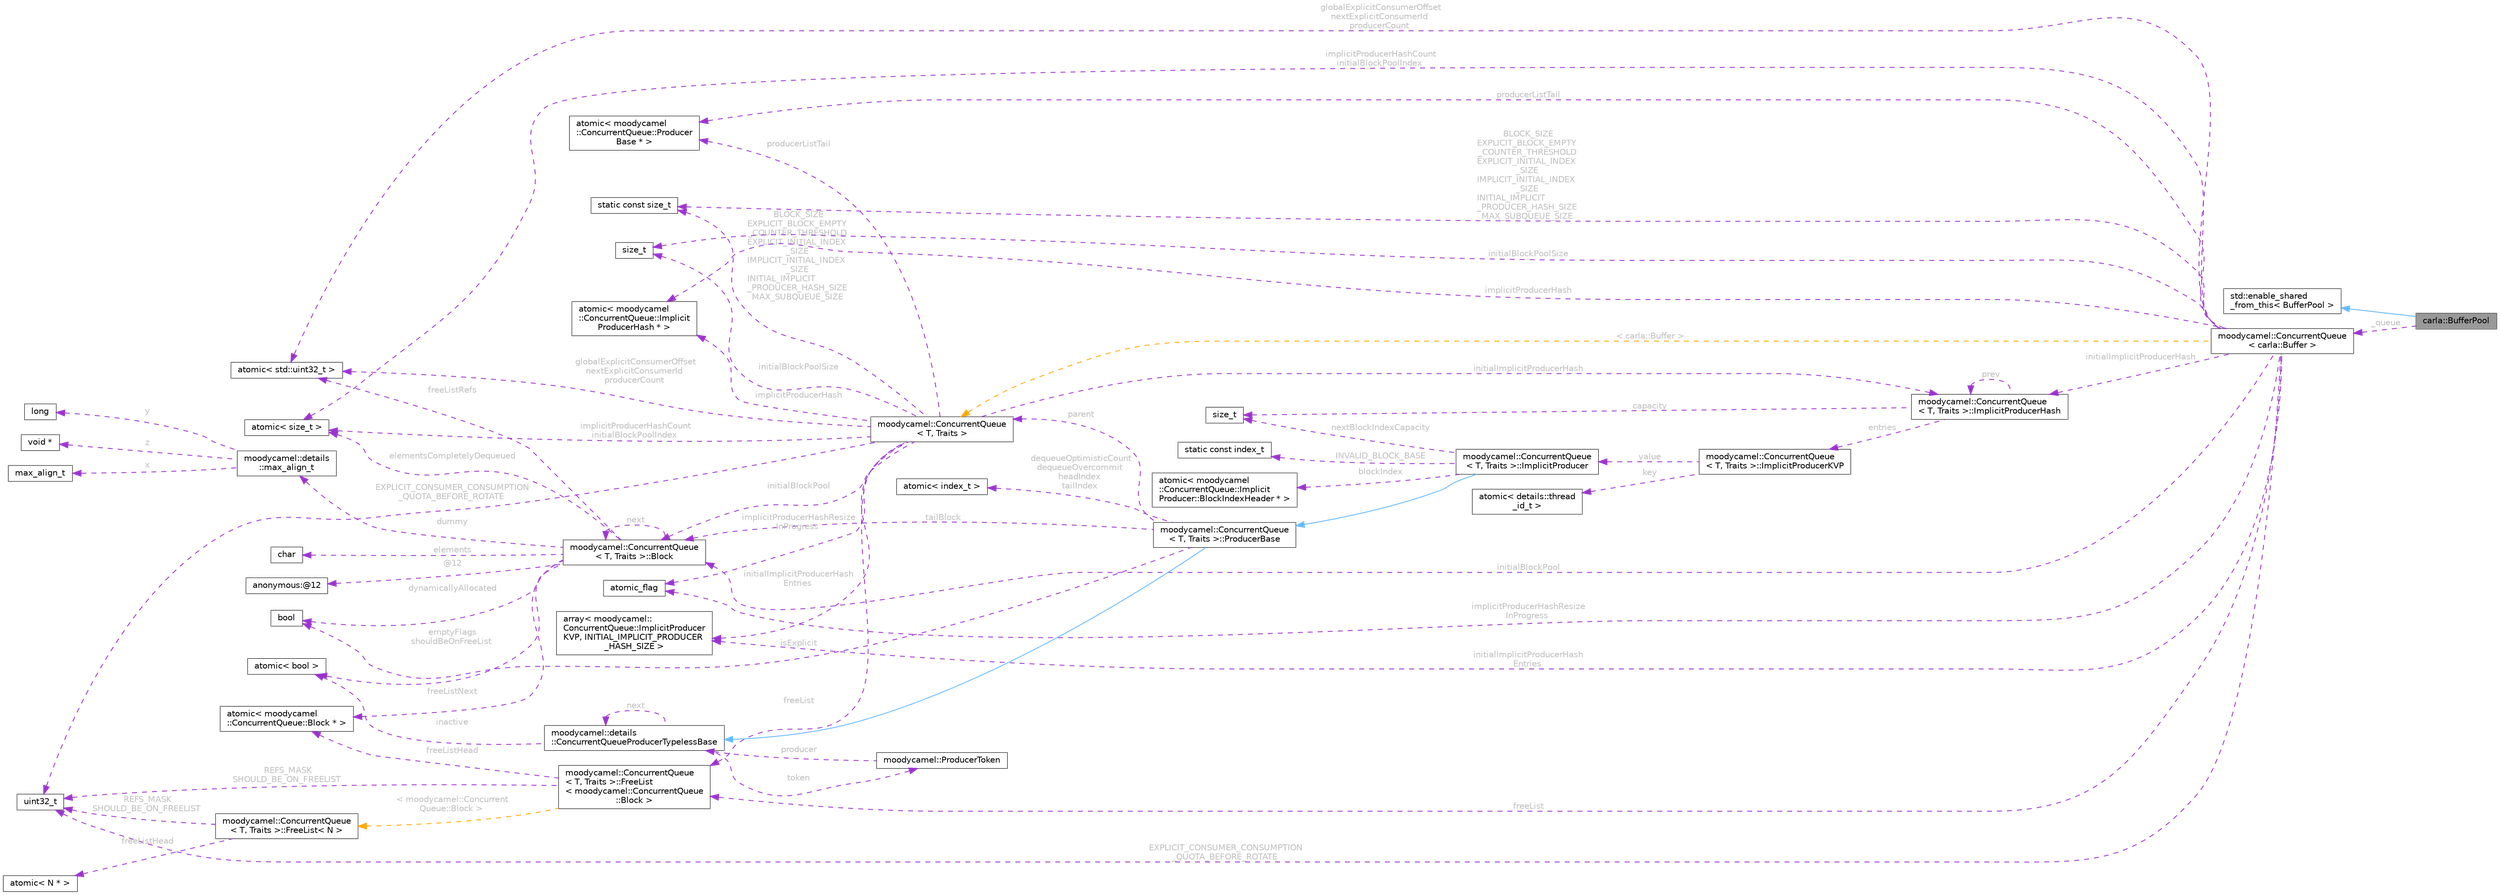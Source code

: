 digraph "carla::BufferPool"
{
 // INTERACTIVE_SVG=YES
 // LATEX_PDF_SIZE
  bgcolor="transparent";
  edge [fontname=Helvetica,fontsize=10,labelfontname=Helvetica,labelfontsize=10];
  node [fontname=Helvetica,fontsize=10,shape=box,height=0.2,width=0.4];
  rankdir="LR";
  Node1 [id="Node000001",label="carla::BufferPool",height=0.2,width=0.4,color="gray40", fillcolor="grey60", style="filled", fontcolor="black",tooltip="一个缓冲区池。 从这个池中弹出的缓冲区在销毁时会自动返回到池中， 这样分配的内存可以被重用。"];
  Node2 -> Node1 [id="edge1_Node000001_Node000002",dir="back",color="steelblue1",style="solid",tooltip=" "];
  Node2 [id="Node000002",label="std::enable_shared\l_from_this\< BufferPool \>",height=0.2,width=0.4,color="gray40", fillcolor="white", style="filled",tooltip=" "];
  Node3 -> Node1 [id="edge2_Node000001_Node000003",dir="back",color="darkorchid3",style="dashed",tooltip=" ",label=" _queue",fontcolor="grey" ];
  Node3 [id="Node000003",label="moodycamel::ConcurrentQueue\l\< carla::Buffer \>",height=0.2,width=0.4,color="gray40", fillcolor="white", style="filled",URL="$d8/dc8/classmoodycamel_1_1ConcurrentQueue.html",tooltip=" "];
  Node4 -> Node3 [id="edge3_Node000003_Node000004",dir="back",color="darkorchid3",style="dashed",tooltip=" ",label=" BLOCK_SIZE\nEXPLICIT_BLOCK_EMPTY\l_COUNTER_THRESHOLD\nEXPLICIT_INITIAL_INDEX\l_SIZE\nIMPLICIT_INITIAL_INDEX\l_SIZE\nINITIAL_IMPLICIT\l_PRODUCER_HASH_SIZE\nMAX_SUBQUEUE_SIZE",fontcolor="grey" ];
  Node4 [id="Node000004",label="static const size_t",height=0.2,width=0.4,color="gray40", fillcolor="white", style="filled",tooltip=" "];
  Node5 -> Node3 [id="edge4_Node000003_Node000005",dir="back",color="darkorchid3",style="dashed",tooltip=" ",label=" EXPLICIT_CONSUMER_CONSUMPTION\l_QUOTA_BEFORE_ROTATE",fontcolor="grey" ];
  Node5 [id="Node000005",label="uint32_t",height=0.2,width=0.4,color="gray40", fillcolor="white", style="filled",tooltip=" "];
  Node6 -> Node3 [id="edge5_Node000003_Node000006",dir="back",color="darkorchid3",style="dashed",tooltip=" ",label=" producerListTail",fontcolor="grey" ];
  Node6 [id="Node000006",label="atomic\< moodycamel\l::ConcurrentQueue::Producer\lBase * \>",height=0.2,width=0.4,color="gray40", fillcolor="white", style="filled",tooltip=" "];
  Node7 -> Node3 [id="edge6_Node000003_Node000007",dir="back",color="darkorchid3",style="dashed",tooltip=" ",label=" globalExplicitConsumerOffset\nnextExplicitConsumerId\nproducerCount",fontcolor="grey" ];
  Node7 [id="Node000007",label="atomic\< std::uint32_t \>",height=0.2,width=0.4,color="gray40", fillcolor="white", style="filled",tooltip=" "];
  Node8 -> Node3 [id="edge7_Node000003_Node000008",dir="back",color="darkorchid3",style="dashed",tooltip=" ",label=" implicitProducerHashCount\ninitialBlockPoolIndex",fontcolor="grey" ];
  Node8 [id="Node000008",label="atomic\< size_t \>",height=0.2,width=0.4,color="gray40", fillcolor="white", style="filled",tooltip=" "];
  Node9 -> Node3 [id="edge8_Node000003_Node000009",dir="back",color="darkorchid3",style="dashed",tooltip=" ",label=" initialBlockPool",fontcolor="grey" ];
  Node9 [id="Node000009",label="moodycamel::ConcurrentQueue\l\< T, Traits \>::Block",height=0.2,width=0.4,color="gray40", fillcolor="white", style="filled",URL="$dc/dde/structmoodycamel_1_1ConcurrentQueue_1_1Block.html",tooltip=" "];
  Node10 -> Node9 [id="edge9_Node000009_Node000010",dir="back",color="darkorchid3",style="dashed",tooltip=" ",label=" elements",fontcolor="grey" ];
  Node10 [id="Node000010",label="char",height=0.2,width=0.4,color="gray40", fillcolor="white", style="filled",tooltip=" "];
  Node11 -> Node9 [id="edge10_Node000009_Node000011",dir="back",color="darkorchid3",style="dashed",tooltip=" ",label=" dummy",fontcolor="grey" ];
  Node11 [id="Node000011",label="moodycamel::details\l::max_align_t",height=0.2,width=0.4,color="gray40", fillcolor="white", style="filled",URL="$d9/d3b/unionmoodycamel_1_1details_1_1max__align__t.html",tooltip=" "];
  Node12 -> Node11 [id="edge11_Node000011_Node000012",dir="back",color="darkorchid3",style="dashed",tooltip=" ",label=" x",fontcolor="grey" ];
  Node12 [id="Node000012",label="max_align_t",height=0.2,width=0.4,color="gray40", fillcolor="white", style="filled",tooltip=" "];
  Node13 -> Node11 [id="edge12_Node000011_Node000013",dir="back",color="darkorchid3",style="dashed",tooltip=" ",label=" y",fontcolor="grey" ];
  Node13 [id="Node000013",label="long",height=0.2,width=0.4,color="gray40", fillcolor="white", style="filled",tooltip=" "];
  Node14 -> Node11 [id="edge13_Node000011_Node000014",dir="back",color="darkorchid3",style="dashed",tooltip=" ",label=" z",fontcolor="grey" ];
  Node14 [id="Node000014",label="void *",height=0.2,width=0.4,color="gray40", fillcolor="white", style="filled",tooltip=" "];
  Node15 -> Node9 [id="edge14_Node000009_Node000015",dir="back",color="darkorchid3",style="dashed",tooltip=" ",label=" @12",fontcolor="grey" ];
  Node15 [id="Node000015",label="anonymous:@12",height=0.2,width=0.4,color="gray40", fillcolor="white", style="filled",tooltip=" "];
  Node9 -> Node9 [id="edge15_Node000009_Node000009",dir="back",color="darkorchid3",style="dashed",tooltip=" ",label=" next",fontcolor="grey" ];
  Node8 -> Node9 [id="edge16_Node000009_Node000008",dir="back",color="darkorchid3",style="dashed",tooltip=" ",label=" elementsCompletelyDequeued",fontcolor="grey" ];
  Node16 -> Node9 [id="edge17_Node000009_Node000016",dir="back",color="darkorchid3",style="dashed",tooltip=" ",label=" emptyFlags\nshouldBeOnFreeList",fontcolor="grey" ];
  Node16 [id="Node000016",label="atomic\< bool \>",height=0.2,width=0.4,color="gray40", fillcolor="white", style="filled",tooltip=" "];
  Node7 -> Node9 [id="edge18_Node000009_Node000007",dir="back",color="darkorchid3",style="dashed",tooltip=" ",label=" freeListRefs",fontcolor="grey" ];
  Node17 -> Node9 [id="edge19_Node000009_Node000017",dir="back",color="darkorchid3",style="dashed",tooltip=" ",label=" freeListNext",fontcolor="grey" ];
  Node17 [id="Node000017",label="atomic\< moodycamel\l::ConcurrentQueue::Block * \>",height=0.2,width=0.4,color="gray40", fillcolor="white", style="filled",tooltip=" "];
  Node18 -> Node9 [id="edge20_Node000009_Node000018",dir="back",color="darkorchid3",style="dashed",tooltip=" ",label=" dynamicallyAllocated",fontcolor="grey" ];
  Node18 [id="Node000018",label="bool",height=0.2,width=0.4,color="gray40", fillcolor="white", style="filled",tooltip=" "];
  Node19 -> Node3 [id="edge21_Node000003_Node000019",dir="back",color="darkorchid3",style="dashed",tooltip=" ",label=" initialBlockPoolSize",fontcolor="grey" ];
  Node19 [id="Node000019",label="size_t",height=0.2,width=0.4,color="gray40", fillcolor="white", style="filled",tooltip=" "];
  Node20 -> Node3 [id="edge22_Node000003_Node000020",dir="back",color="darkorchid3",style="dashed",tooltip=" ",label=" freeList",fontcolor="grey" ];
  Node20 [id="Node000020",label="moodycamel::ConcurrentQueue\l\< T, Traits \>::FreeList\l\< moodycamel::ConcurrentQueue\l::Block \>",height=0.2,width=0.4,color="gray40", fillcolor="white", style="filled",URL="$db/d08/structmoodycamel_1_1ConcurrentQueue_1_1FreeList.html",tooltip=" "];
  Node17 -> Node20 [id="edge23_Node000020_Node000017",dir="back",color="darkorchid3",style="dashed",tooltip=" ",label=" freeListHead",fontcolor="grey" ];
  Node5 -> Node20 [id="edge24_Node000020_Node000005",dir="back",color="darkorchid3",style="dashed",tooltip=" ",label=" REFS_MASK\nSHOULD_BE_ON_FREELIST",fontcolor="grey" ];
  Node21 -> Node20 [id="edge25_Node000020_Node000021",dir="back",color="orange",style="dashed",tooltip=" ",label=" \< moodycamel::Concurrent\lQueue::Block \>",fontcolor="grey" ];
  Node21 [id="Node000021",label="moodycamel::ConcurrentQueue\l\< T, Traits \>::FreeList\< N \>",height=0.2,width=0.4,color="gray40", fillcolor="white", style="filled",URL="$db/d08/structmoodycamel_1_1ConcurrentQueue_1_1FreeList.html",tooltip=" "];
  Node22 -> Node21 [id="edge26_Node000021_Node000022",dir="back",color="darkorchid3",style="dashed",tooltip=" ",label=" freeListHead",fontcolor="grey" ];
  Node22 [id="Node000022",label="atomic\< N * \>",height=0.2,width=0.4,color="gray40", fillcolor="white", style="filled",tooltip=" "];
  Node5 -> Node21 [id="edge27_Node000021_Node000005",dir="back",color="darkorchid3",style="dashed",tooltip=" ",label=" REFS_MASK\nSHOULD_BE_ON_FREELIST",fontcolor="grey" ];
  Node23 -> Node3 [id="edge28_Node000003_Node000023",dir="back",color="darkorchid3",style="dashed",tooltip=" ",label=" implicitProducerHash",fontcolor="grey" ];
  Node23 [id="Node000023",label="atomic\< moodycamel\l::ConcurrentQueue::Implicit\lProducerHash * \>",height=0.2,width=0.4,color="gray40", fillcolor="white", style="filled",tooltip=" "];
  Node24 -> Node3 [id="edge29_Node000003_Node000024",dir="back",color="darkorchid3",style="dashed",tooltip=" ",label=" initialImplicitProducerHash",fontcolor="grey" ];
  Node24 [id="Node000024",label="moodycamel::ConcurrentQueue\l\< T, Traits \>::ImplicitProducerHash",height=0.2,width=0.4,color="gray40", fillcolor="white", style="filled",URL="$d8/d1f/structmoodycamel_1_1ConcurrentQueue_1_1ImplicitProducerHash.html",tooltip=" "];
  Node25 -> Node24 [id="edge30_Node000024_Node000025",dir="back",color="darkorchid3",style="dashed",tooltip=" ",label=" capacity",fontcolor="grey" ];
  Node25 [id="Node000025",label="size_t",height=0.2,width=0.4,color="gray40", fillcolor="white", style="filled",tooltip=" "];
  Node26 -> Node24 [id="edge31_Node000024_Node000026",dir="back",color="darkorchid3",style="dashed",tooltip=" ",label=" entries",fontcolor="grey" ];
  Node26 [id="Node000026",label="moodycamel::ConcurrentQueue\l\< T, Traits \>::ImplicitProducerKVP",height=0.2,width=0.4,color="gray40", fillcolor="white", style="filled",URL="$d3/dde/structmoodycamel_1_1ConcurrentQueue_1_1ImplicitProducerKVP.html",tooltip=" "];
  Node27 -> Node26 [id="edge32_Node000026_Node000027",dir="back",color="darkorchid3",style="dashed",tooltip=" ",label=" key",fontcolor="grey" ];
  Node27 [id="Node000027",label="atomic\< details::thread\l_id_t \>",height=0.2,width=0.4,color="gray40", fillcolor="white", style="filled",tooltip=" "];
  Node28 -> Node26 [id="edge33_Node000026_Node000028",dir="back",color="darkorchid3",style="dashed",tooltip=" ",label=" value",fontcolor="grey" ];
  Node28 [id="Node000028",label="moodycamel::ConcurrentQueue\l\< T, Traits \>::ImplicitProducer",height=0.2,width=0.4,color="gray40", fillcolor="white", style="filled",URL="$d4/d1f/structmoodycamel_1_1ConcurrentQueue_1_1ImplicitProducer.html",tooltip=" "];
  Node29 -> Node28 [id="edge34_Node000028_Node000029",dir="back",color="steelblue1",style="solid",tooltip=" "];
  Node29 [id="Node000029",label="moodycamel::ConcurrentQueue\l\< T, Traits \>::ProducerBase",height=0.2,width=0.4,color="gray40", fillcolor="white", style="filled",URL="$d4/dea/structmoodycamel_1_1ConcurrentQueue_1_1ProducerBase.html",tooltip=" "];
  Node30 -> Node29 [id="edge35_Node000029_Node000030",dir="back",color="steelblue1",style="solid",tooltip=" "];
  Node30 [id="Node000030",label="moodycamel::details\l::ConcurrentQueueProducerTypelessBase",height=0.2,width=0.4,color="gray40", fillcolor="white", style="filled",URL="$d2/ddf/structmoodycamel_1_1details_1_1ConcurrentQueueProducerTypelessBase.html",tooltip=" "];
  Node30 -> Node30 [id="edge36_Node000030_Node000030",dir="back",color="darkorchid3",style="dashed",tooltip=" ",label=" next",fontcolor="grey" ];
  Node16 -> Node30 [id="edge37_Node000030_Node000016",dir="back",color="darkorchid3",style="dashed",tooltip=" ",label=" inactive",fontcolor="grey" ];
  Node31 -> Node30 [id="edge38_Node000030_Node000031",dir="back",color="darkorchid3",style="dashed",tooltip=" ",label=" token",fontcolor="grey" ];
  Node31 [id="Node000031",label="moodycamel::ProducerToken",height=0.2,width=0.4,color="gray40", fillcolor="white", style="filled",URL="$d1/dbb/structmoodycamel_1_1ProducerToken.html",tooltip=" "];
  Node30 -> Node31 [id="edge39_Node000031_Node000030",dir="back",color="darkorchid3",style="dashed",tooltip=" ",label=" producer",fontcolor="grey" ];
  Node32 -> Node29 [id="edge40_Node000029_Node000032",dir="back",color="darkorchid3",style="dashed",tooltip=" ",label=" dequeueOptimisticCount\ndequeueOvercommit\nheadIndex\ntailIndex",fontcolor="grey" ];
  Node32 [id="Node000032",label="atomic\< index_t \>",height=0.2,width=0.4,color="gray40", fillcolor="white", style="filled",tooltip=" "];
  Node9 -> Node29 [id="edge41_Node000029_Node000009",dir="back",color="darkorchid3",style="dashed",tooltip=" ",label=" tailBlock",fontcolor="grey" ];
  Node18 -> Node29 [id="edge42_Node000029_Node000018",dir="back",color="darkorchid3",style="dashed",tooltip=" ",label=" isExplicit",fontcolor="grey" ];
  Node33 -> Node29 [id="edge43_Node000029_Node000033",dir="back",color="darkorchid3",style="dashed",tooltip=" ",label=" parent",fontcolor="grey" ];
  Node33 [id="Node000033",label="moodycamel::ConcurrentQueue\l\< T, Traits \>",height=0.2,width=0.4,color="gray40", fillcolor="white", style="filled",URL="$d8/dc8/classmoodycamel_1_1ConcurrentQueue.html",tooltip=" "];
  Node4 -> Node33 [id="edge44_Node000033_Node000004",dir="back",color="darkorchid3",style="dashed",tooltip=" ",label=" BLOCK_SIZE\nEXPLICIT_BLOCK_EMPTY\l_COUNTER_THRESHOLD\nEXPLICIT_INITIAL_INDEX\l_SIZE\nIMPLICIT_INITIAL_INDEX\l_SIZE\nINITIAL_IMPLICIT\l_PRODUCER_HASH_SIZE\nMAX_SUBQUEUE_SIZE",fontcolor="grey" ];
  Node5 -> Node33 [id="edge45_Node000033_Node000005",dir="back",color="darkorchid3",style="dashed",tooltip=" ",label=" EXPLICIT_CONSUMER_CONSUMPTION\l_QUOTA_BEFORE_ROTATE",fontcolor="grey" ];
  Node6 -> Node33 [id="edge46_Node000033_Node000006",dir="back",color="darkorchid3",style="dashed",tooltip=" ",label=" producerListTail",fontcolor="grey" ];
  Node7 -> Node33 [id="edge47_Node000033_Node000007",dir="back",color="darkorchid3",style="dashed",tooltip=" ",label=" globalExplicitConsumerOffset\nnextExplicitConsumerId\nproducerCount",fontcolor="grey" ];
  Node8 -> Node33 [id="edge48_Node000033_Node000008",dir="back",color="darkorchid3",style="dashed",tooltip=" ",label=" implicitProducerHashCount\ninitialBlockPoolIndex",fontcolor="grey" ];
  Node9 -> Node33 [id="edge49_Node000033_Node000009",dir="back",color="darkorchid3",style="dashed",tooltip=" ",label=" initialBlockPool",fontcolor="grey" ];
  Node19 -> Node33 [id="edge50_Node000033_Node000019",dir="back",color="darkorchid3",style="dashed",tooltip=" ",label=" initialBlockPoolSize",fontcolor="grey" ];
  Node20 -> Node33 [id="edge51_Node000033_Node000020",dir="back",color="darkorchid3",style="dashed",tooltip=" ",label=" freeList",fontcolor="grey" ];
  Node23 -> Node33 [id="edge52_Node000033_Node000023",dir="back",color="darkorchid3",style="dashed",tooltip=" ",label=" implicitProducerHash",fontcolor="grey" ];
  Node24 -> Node33 [id="edge53_Node000033_Node000024",dir="back",color="darkorchid3",style="dashed",tooltip=" ",label=" initialImplicitProducerHash",fontcolor="grey" ];
  Node34 -> Node33 [id="edge54_Node000033_Node000034",dir="back",color="darkorchid3",style="dashed",tooltip=" ",label=" initialImplicitProducerHash\lEntries",fontcolor="grey" ];
  Node34 [id="Node000034",label="array\< moodycamel::\lConcurrentQueue::ImplicitProducer\lKVP, INITIAL_IMPLICIT_PRODUCER\l_HASH_SIZE \>",height=0.2,width=0.4,color="gray40", fillcolor="white", style="filled",tooltip=" "];
  Node35 -> Node33 [id="edge55_Node000033_Node000035",dir="back",color="darkorchid3",style="dashed",tooltip=" ",label=" implicitProducerHashResize\lInProgress",fontcolor="grey" ];
  Node35 [id="Node000035",label="atomic_flag",height=0.2,width=0.4,color="gray40", fillcolor="white", style="filled",tooltip=" "];
  Node36 -> Node28 [id="edge56_Node000028_Node000036",dir="back",color="darkorchid3",style="dashed",tooltip=" ",label=" INVALID_BLOCK_BASE",fontcolor="grey" ];
  Node36 [id="Node000036",label="static const index_t",height=0.2,width=0.4,color="gray40", fillcolor="white", style="filled",tooltip=" "];
  Node25 -> Node28 [id="edge57_Node000028_Node000025",dir="back",color="darkorchid3",style="dashed",tooltip=" ",label=" nextBlockIndexCapacity",fontcolor="grey" ];
  Node37 -> Node28 [id="edge58_Node000028_Node000037",dir="back",color="darkorchid3",style="dashed",tooltip=" ",label=" blockIndex",fontcolor="grey" ];
  Node37 [id="Node000037",label="atomic\< moodycamel\l::ConcurrentQueue::Implicit\lProducer::BlockIndexHeader * \>",height=0.2,width=0.4,color="gray40", fillcolor="white", style="filled",tooltip=" "];
  Node24 -> Node24 [id="edge59_Node000024_Node000024",dir="back",color="darkorchid3",style="dashed",tooltip=" ",label=" prev",fontcolor="grey" ];
  Node34 -> Node3 [id="edge60_Node000003_Node000034",dir="back",color="darkorchid3",style="dashed",tooltip=" ",label=" initialImplicitProducerHash\lEntries",fontcolor="grey" ];
  Node35 -> Node3 [id="edge61_Node000003_Node000035",dir="back",color="darkorchid3",style="dashed",tooltip=" ",label=" implicitProducerHashResize\lInProgress",fontcolor="grey" ];
  Node33 -> Node3 [id="edge62_Node000003_Node000033",dir="back",color="orange",style="dashed",tooltip=" ",label=" \< carla::Buffer \>",fontcolor="grey" ];
}

